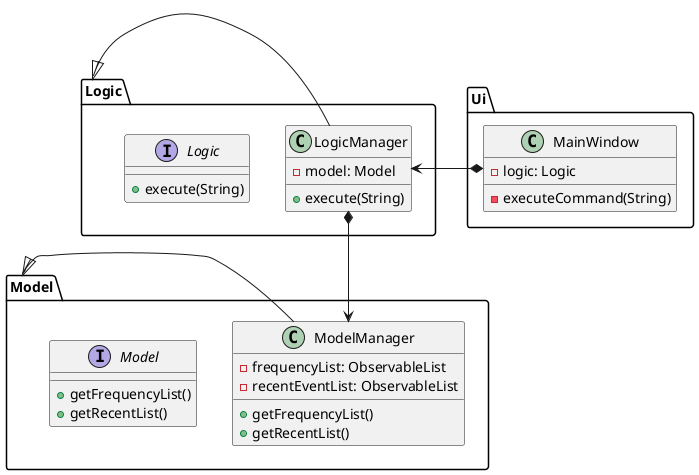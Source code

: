 @startuml

package Ui <<Folder>> {
    class MainWindow {
        - logic: Logic
        - executeCommand(String)
    }
}

package Logic <<Folder>> {
    interface Logic {
        + execute(String)
    }
    class LogicManager {
        - model: Model
        + execute(String)
    }
}

package Model <<Folder>> {
    interface Model {
        + getFrequencyList()
        + getRecentList()
    }
    class ModelManager {
        - frequencyList: ObservableList
        - recentEventList: ObservableList
        + getFrequencyList()
        + getRecentList()
    }
}

Model <|-right- ModelManager
Logic <|-right- LogicManager
MainWindow *-left-> LogicManager
LogicManager *-down-> ModelManager

@enduml
